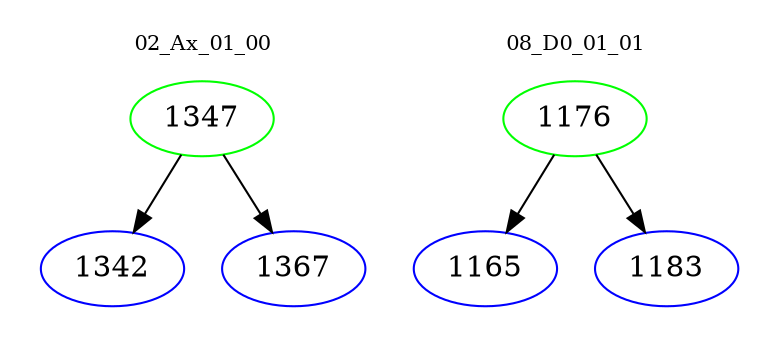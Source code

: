 digraph{
subgraph cluster_0 {
color = white
label = "02_Ax_01_00";
fontsize=10;
T0_1347 [label="1347", color="green"]
T0_1347 -> T0_1342 [color="black"]
T0_1342 [label="1342", color="blue"]
T0_1347 -> T0_1367 [color="black"]
T0_1367 [label="1367", color="blue"]
}
subgraph cluster_1 {
color = white
label = "08_D0_01_01";
fontsize=10;
T1_1176 [label="1176", color="green"]
T1_1176 -> T1_1165 [color="black"]
T1_1165 [label="1165", color="blue"]
T1_1176 -> T1_1183 [color="black"]
T1_1183 [label="1183", color="blue"]
}
}
